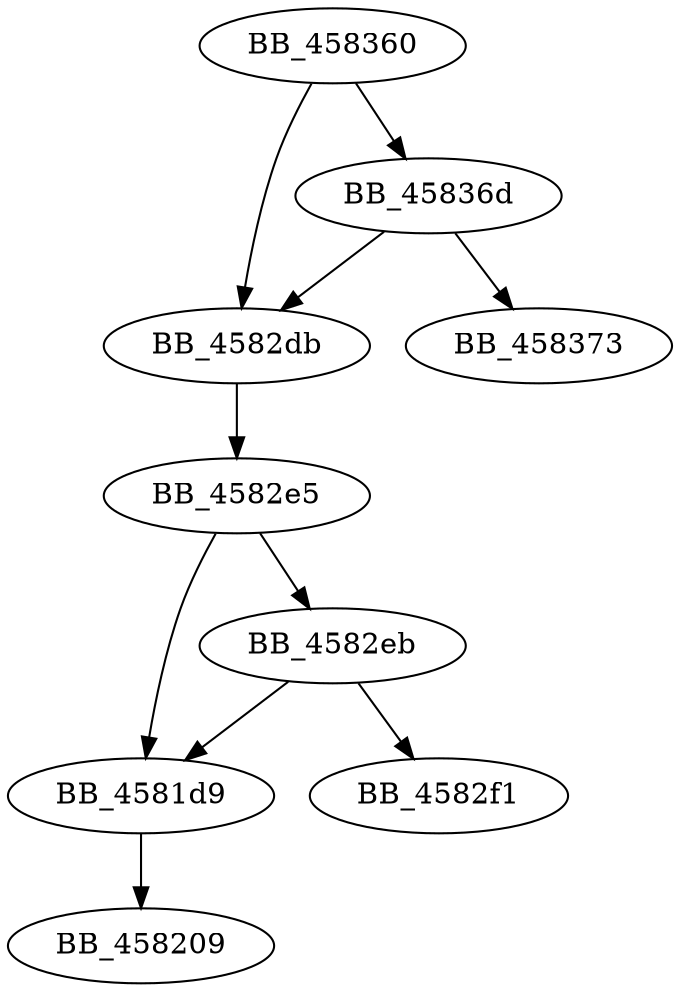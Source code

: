 DiGraph sub_458360{
BB_4581d9->BB_458209
BB_4582db->BB_4582e5
BB_4582e5->BB_4581d9
BB_4582e5->BB_4582eb
BB_4582eb->BB_4581d9
BB_4582eb->BB_4582f1
BB_458360->BB_4582db
BB_458360->BB_45836d
BB_45836d->BB_4582db
BB_45836d->BB_458373
}
